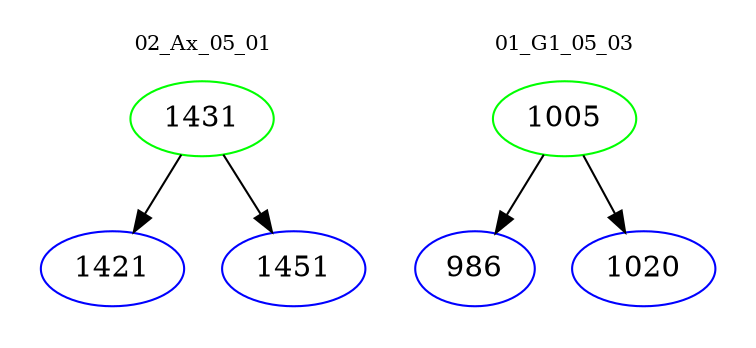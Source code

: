 digraph{
subgraph cluster_0 {
color = white
label = "02_Ax_05_01";
fontsize=10;
T0_1431 [label="1431", color="green"]
T0_1431 -> T0_1421 [color="black"]
T0_1421 [label="1421", color="blue"]
T0_1431 -> T0_1451 [color="black"]
T0_1451 [label="1451", color="blue"]
}
subgraph cluster_1 {
color = white
label = "01_G1_05_03";
fontsize=10;
T1_1005 [label="1005", color="green"]
T1_1005 -> T1_986 [color="black"]
T1_986 [label="986", color="blue"]
T1_1005 -> T1_1020 [color="black"]
T1_1020 [label="1020", color="blue"]
}
}
